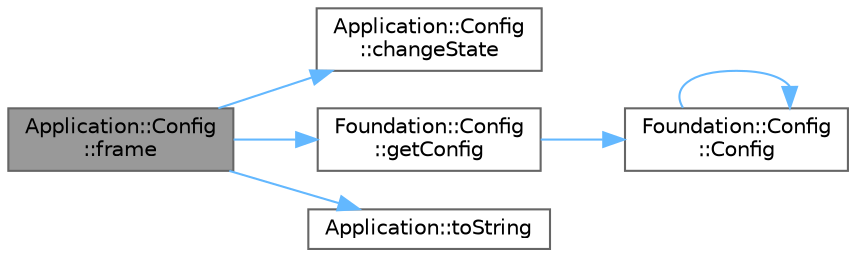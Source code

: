 digraph "Application::Config::frame"
{
 // LATEX_PDF_SIZE
  bgcolor="transparent";
  edge [fontname=Helvetica,fontsize=10,labelfontname=Helvetica,labelfontsize=10];
  node [fontname=Helvetica,fontsize=10,shape=box,height=0.2,width=0.4];
  rankdir="LR";
  Node1 [id="Node000001",label="Application::Config\l::frame",height=0.2,width=0.4,color="gray40", fillcolor="grey60", style="filled", fontcolor="black",tooltip="Ejecuta la lógica del frame para la configuración."];
  Node1 -> Node2 [id="edge1_Node000001_Node000002",color="steelblue1",style="solid",tooltip=" "];
  Node2 [id="Node000002",label="Application::Config\l::changeState",height=0.2,width=0.4,color="grey40", fillcolor="white", style="filled",URL="$class_application_1_1_config.html#adaf5f54bfda9ff9e98d78594ccf5115b",tooltip="Realiza la transición de estado basada en la acción en configuración."];
  Node1 -> Node3 [id="edge2_Node000001_Node000003",color="steelblue1",style="solid",tooltip=" "];
  Node3 [id="Node000003",label="Foundation::Config\l::getConfig",height=0.2,width=0.4,color="grey40", fillcolor="white", style="filled",URL="$class_foundation_1_1_config.html#ae80d467bdba7b08c87bc9c98fd5311b9",tooltip="Obtiene la instancia única de Config."];
  Node3 -> Node4 [id="edge3_Node000003_Node000004",color="steelblue1",style="solid",tooltip=" "];
  Node4 [id="Node000004",label="Foundation::Config\l::Config",height=0.2,width=0.4,color="grey40", fillcolor="white", style="filled",URL="$class_foundation_1_1_config.html#a6fea1f4370ce35853b38a960d8a486a7",tooltip=" "];
  Node4 -> Node4 [id="edge4_Node000004_Node000004",color="steelblue1",style="solid",tooltip=" "];
  Node1 -> Node5 [id="edge5_Node000001_Node000005",color="steelblue1",style="solid",tooltip=" "];
  Node5 [id="Node000005",label="Application::toString",height=0.2,width=0.4,color="grey40", fillcolor="white", style="filled",URL="$namespace_application.html#a4e6fbe9f5c4cf09fd3f8fb3bde59641a",tooltip=" "];
}
